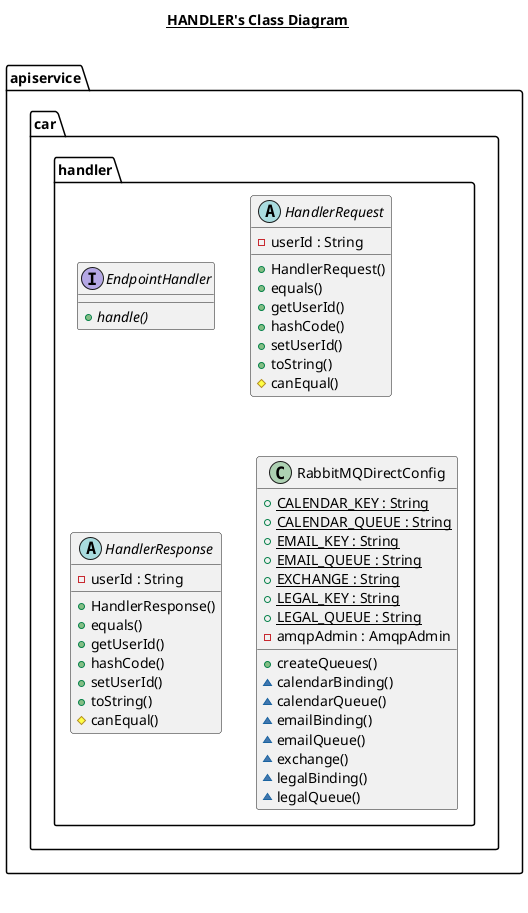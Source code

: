 @startuml

title __HANDLER's Class Diagram__\n

  namespace apiservice.car {
    namespace handler {
      interface apiservice.car.handler.EndpointHandler {
          {abstract} + handle()
      }
    }
  }
  

  namespace apiservice.car {
    namespace handler {
      abstract class apiservice.car.handler.HandlerRequest {
          - userId : String
          + HandlerRequest()
          + equals()
          + getUserId()
          + hashCode()
          + setUserId()
          + toString()
          # canEqual()
      }
    }
  }
  

  namespace apiservice.car {
    namespace handler {
      abstract class apiservice.car.handler.HandlerResponse {
          - userId : String
          + HandlerResponse()
          + equals()
          + getUserId()
          + hashCode()
          + setUserId()
          + toString()
          # canEqual()
      }
    }
  }
  

  namespace apiservice.car {
    namespace handler {
      class apiservice.car.handler.RabbitMQDirectConfig {
          {static} + CALENDAR_KEY : String
          {static} + CALENDAR_QUEUE : String
          {static} + EMAIL_KEY : String
          {static} + EMAIL_QUEUE : String
          {static} + EXCHANGE : String
          {static} + LEGAL_KEY : String
          {static} + LEGAL_QUEUE : String
          - amqpAdmin : AmqpAdmin
          + createQueues()
          ~ calendarBinding()
          ~ calendarQueue()
          ~ emailBinding()
          ~ emailQueue()
          ~ exchange()
          ~ legalBinding()
          ~ legalQueue()
      }
    }
  }
  



right footer


endfooter

@enduml
